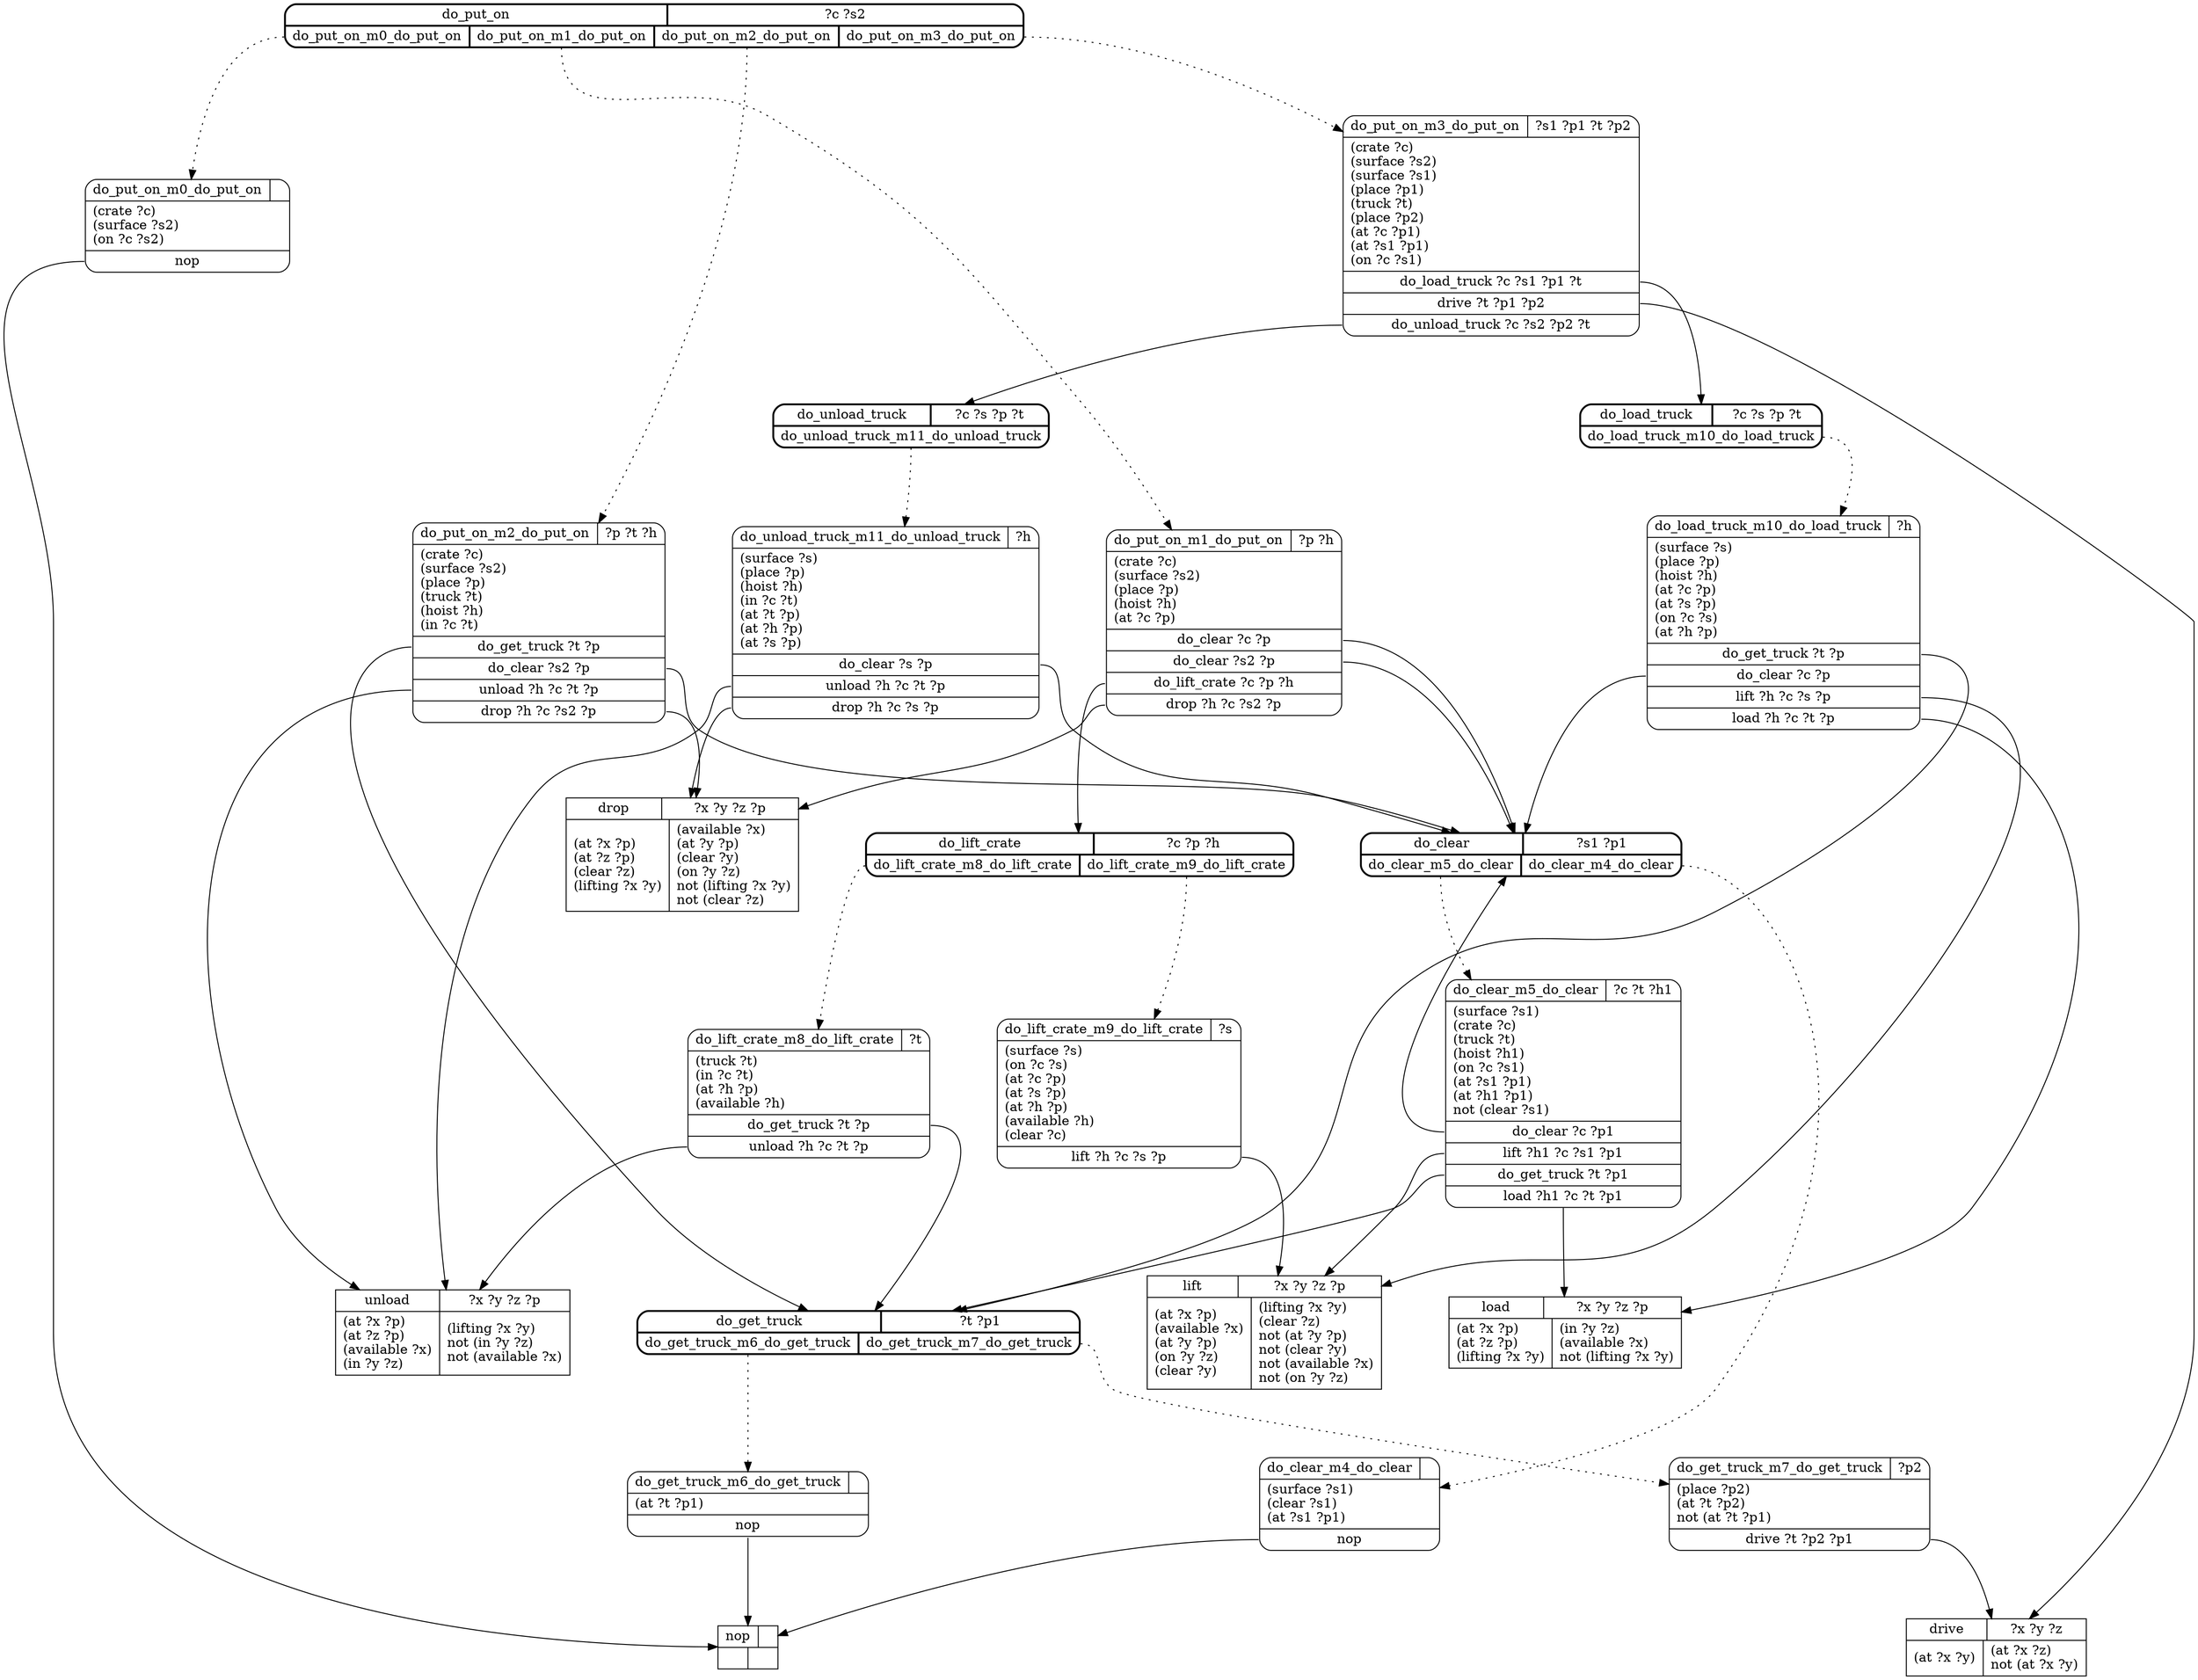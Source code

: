 // Generated by Hype
digraph "depot" {
  nodesep=1
  ranksep=1
  // Operators
  node [shape=record]
  "drive" [
    label="{{\N|?x ?y ?z}|{(at ?x ?y)\l|(at ?x ?z)\lnot (at ?x ?y)\l}}"
  ]
  "lift" [
    label="{{\N|?x ?y ?z ?p}|{(at ?x ?p)\l(available ?x)\l(at ?y ?p)\l(on ?y ?z)\l(clear ?y)\l|(lifting ?x ?y)\l(clear ?z)\lnot (at ?y ?p)\lnot (clear ?y)\lnot (available ?x)\lnot (on ?y ?z)\l}}"
  ]
  "drop" [
    label="{{\N|?x ?y ?z ?p}|{(at ?x ?p)\l(at ?z ?p)\l(clear ?z)\l(lifting ?x ?y)\l|(available ?x)\l(at ?y ?p)\l(clear ?y)\l(on ?y ?z)\lnot (lifting ?x ?y)\lnot (clear ?z)\l}}"
  ]
  "load" [
    label="{{\N|?x ?y ?z ?p}|{(at ?x ?p)\l(at ?z ?p)\l(lifting ?x ?y)\l|(in ?y ?z)\l(available ?x)\lnot (lifting ?x ?y)\l}}"
  ]
  "unload" [
    label="{{\N|?x ?y ?z ?p}|{(at ?x ?p)\l(at ?z ?p)\l(available ?x)\l(in ?y ?z)\l|(lifting ?x ?y)\lnot (in ?y ?z)\lnot (available ?x)\l}}"
  ]
  "nop" [
    label="{{\N|}|{|}}"
  ]
  // Methods
  node [shape=Mrecord]
  "do_put_on" [
    style=bold
    label="{{\N|?c ?s2}|{<0>do_put_on_m0_do_put_on|<1>do_put_on_m1_do_put_on|<2>do_put_on_m2_do_put_on|<3>do_put_on_m3_do_put_on}}"
  ]
  "do_put_on_m0_do_put_on" [
    label="{{\N|}|(crate ?c)\l(surface ?s2)\l(on ?c ?s2)\l|<0>nop}"
  ]
  "do_put_on":0 -> "do_put_on_m0_do_put_on" [style=dotted]
  "do_put_on_m0_do_put_on":0 -> "nop"
  "do_put_on_m1_do_put_on" [
    label="{{\N|?p ?h}|(crate ?c)\l(surface ?s2)\l(place ?p)\l(hoist ?h)\l(at ?c ?p)\l|<0>do_clear ?c ?p|<1>do_clear ?s2 ?p|<2>do_lift_crate ?c ?p ?h|<3>drop ?h ?c ?s2 ?p}"
  ]
  "do_put_on":1 -> "do_put_on_m1_do_put_on" [style=dotted]
  "do_put_on_m1_do_put_on":0 -> "do_clear"
  "do_put_on_m1_do_put_on":1 -> "do_clear"
  "do_put_on_m1_do_put_on":2 -> "do_lift_crate"
  "do_put_on_m1_do_put_on":3 -> "drop"
  "do_put_on_m2_do_put_on" [
    label="{{\N|?p ?t ?h}|(crate ?c)\l(surface ?s2)\l(place ?p)\l(truck ?t)\l(hoist ?h)\l(in ?c ?t)\l|<0>do_get_truck ?t ?p|<1>do_clear ?s2 ?p|<2>unload ?h ?c ?t ?p|<3>drop ?h ?c ?s2 ?p}"
  ]
  "do_put_on":2 -> "do_put_on_m2_do_put_on" [style=dotted]
  "do_put_on_m2_do_put_on":0 -> "do_get_truck"
  "do_put_on_m2_do_put_on":1 -> "do_clear"
  "do_put_on_m2_do_put_on":2 -> "unload"
  "do_put_on_m2_do_put_on":3 -> "drop"
  "do_put_on_m3_do_put_on" [
    label="{{\N|?s1 ?p1 ?t ?p2}|(crate ?c)\l(surface ?s2)\l(surface ?s1)\l(place ?p1)\l(truck ?t)\l(place ?p2)\l(at ?c ?p1)\l(at ?s1 ?p1)\l(on ?c ?s1)\l|<0>do_load_truck ?c ?s1 ?p1 ?t|<1>drive ?t ?p1 ?p2|<2>do_unload_truck ?c ?s2 ?p2 ?t}"
  ]
  "do_put_on":3 -> "do_put_on_m3_do_put_on" [style=dotted]
  "do_put_on_m3_do_put_on":0 -> "do_load_truck"
  "do_put_on_m3_do_put_on":1 -> "drive"
  "do_put_on_m3_do_put_on":2 -> "do_unload_truck"
  "do_clear" [
    style=bold
    label="{{\N|?s1 ?p1}|{<0>do_clear_m5_do_clear|<1>do_clear_m4_do_clear}}"
  ]
  "do_clear_m5_do_clear" [
    label="{{\N|?c ?t ?h1}|(surface ?s1)\l(crate ?c)\l(truck ?t)\l(hoist ?h1)\l(on ?c ?s1)\l(at ?s1 ?p1)\l(at ?h1 ?p1)\lnot (clear ?s1)\l|<0>do_clear ?c ?p1|<1>lift ?h1 ?c ?s1 ?p1|<2>do_get_truck ?t ?p1|<3>load ?h1 ?c ?t ?p1}"
  ]
  "do_clear":0 -> "do_clear_m5_do_clear" [style=dotted]
  "do_clear_m5_do_clear":0 -> "do_clear"
  "do_clear_m5_do_clear":1 -> "lift"
  "do_clear_m5_do_clear":2 -> "do_get_truck"
  "do_clear_m5_do_clear":3 -> "load"
  "do_clear_m4_do_clear" [
    label="{{\N|}|(surface ?s1)\l(clear ?s1)\l(at ?s1 ?p1)\l|<0>nop}"
  ]
  "do_clear":1 -> "do_clear_m4_do_clear" [style=dotted]
  "do_clear_m4_do_clear":0 -> "nop"
  "do_get_truck" [
    style=bold
    label="{{\N|?t ?p1}|{<0>do_get_truck_m6_do_get_truck|<1>do_get_truck_m7_do_get_truck}}"
  ]
  "do_get_truck_m6_do_get_truck" [
    label="{{\N|}|(at ?t ?p1)\l|<0>nop}"
  ]
  "do_get_truck":0 -> "do_get_truck_m6_do_get_truck" [style=dotted]
  "do_get_truck_m6_do_get_truck":0 -> "nop"
  "do_get_truck_m7_do_get_truck" [
    label="{{\N|?p2}|(place ?p2)\l(at ?t ?p2)\lnot (at ?t ?p1)\l|<0>drive ?t ?p2 ?p1}"
  ]
  "do_get_truck":1 -> "do_get_truck_m7_do_get_truck" [style=dotted]
  "do_get_truck_m7_do_get_truck":0 -> "drive"
  "do_lift_crate" [
    style=bold
    label="{{\N|?c ?p ?h}|{<0>do_lift_crate_m8_do_lift_crate|<1>do_lift_crate_m9_do_lift_crate}}"
  ]
  "do_lift_crate_m8_do_lift_crate" [
    label="{{\N|?t}|(truck ?t)\l(in ?c ?t)\l(at ?h ?p)\l(available ?h)\l|<0>do_get_truck ?t ?p|<1>unload ?h ?c ?t ?p}"
  ]
  "do_lift_crate":0 -> "do_lift_crate_m8_do_lift_crate" [style=dotted]
  "do_lift_crate_m8_do_lift_crate":0 -> "do_get_truck"
  "do_lift_crate_m8_do_lift_crate":1 -> "unload"
  "do_lift_crate_m9_do_lift_crate" [
    label="{{\N|?s}|(surface ?s)\l(on ?c ?s)\l(at ?c ?p)\l(at ?s ?p)\l(at ?h ?p)\l(available ?h)\l(clear ?c)\l|<0>lift ?h ?c ?s ?p}"
  ]
  "do_lift_crate":1 -> "do_lift_crate_m9_do_lift_crate" [style=dotted]
  "do_lift_crate_m9_do_lift_crate":0 -> "lift"
  "do_load_truck" [
    style=bold
    label="{{\N|?c ?s ?p ?t}|{<0>do_load_truck_m10_do_load_truck}}"
  ]
  "do_load_truck_m10_do_load_truck" [
    label="{{\N|?h}|(surface ?s)\l(place ?p)\l(hoist ?h)\l(at ?c ?p)\l(at ?s ?p)\l(on ?c ?s)\l(at ?h ?p)\l|<0>do_get_truck ?t ?p|<1>do_clear ?c ?p|<2>lift ?h ?c ?s ?p|<3>load ?h ?c ?t ?p}"
  ]
  "do_load_truck":0 -> "do_load_truck_m10_do_load_truck" [style=dotted]
  "do_load_truck_m10_do_load_truck":0 -> "do_get_truck"
  "do_load_truck_m10_do_load_truck":1 -> "do_clear"
  "do_load_truck_m10_do_load_truck":2 -> "lift"
  "do_load_truck_m10_do_load_truck":3 -> "load"
  "do_unload_truck" [
    style=bold
    label="{{\N|?c ?s ?p ?t}|{<0>do_unload_truck_m11_do_unload_truck}}"
  ]
  "do_unload_truck_m11_do_unload_truck" [
    label="{{\N|?h}|(surface ?s)\l(place ?p)\l(hoist ?h)\l(in ?c ?t)\l(at ?t ?p)\l(at ?h ?p)\l(at ?s ?p)\l|<0>do_clear ?s ?p|<1>unload ?h ?c ?t ?p|<2>drop ?h ?c ?s ?p}"
  ]
  "do_unload_truck":0 -> "do_unload_truck_m11_do_unload_truck" [style=dotted]
  "do_unload_truck_m11_do_unload_truck":0 -> "do_clear"
  "do_unload_truck_m11_do_unload_truck":1 -> "unload"
  "do_unload_truck_m11_do_unload_truck":2 -> "drop"
}